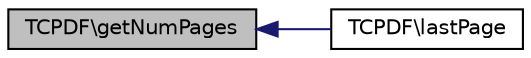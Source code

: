 digraph G
{
  edge [fontname="Helvetica",fontsize="10",labelfontname="Helvetica",labelfontsize="10"];
  node [fontname="Helvetica",fontsize="10",shape=record];
  rankdir="LR";
  Node1 [label="TCPDF\\getNumPages",height=0.2,width=0.4,color="black", fillcolor="grey75", style="filled" fontcolor="black"];
  Node1 -> Node2 [dir="back",color="midnightblue",fontsize="10",style="solid",fontname="Helvetica"];
  Node2 [label="TCPDF\\lastPage",height=0.2,width=0.4,color="black", fillcolor="white", style="filled",URL="$classTCPDF.html#a0c5df96854236ada4bd14962d9ddbbb5",tooltip="Reset pointer to the last document page."];
}
